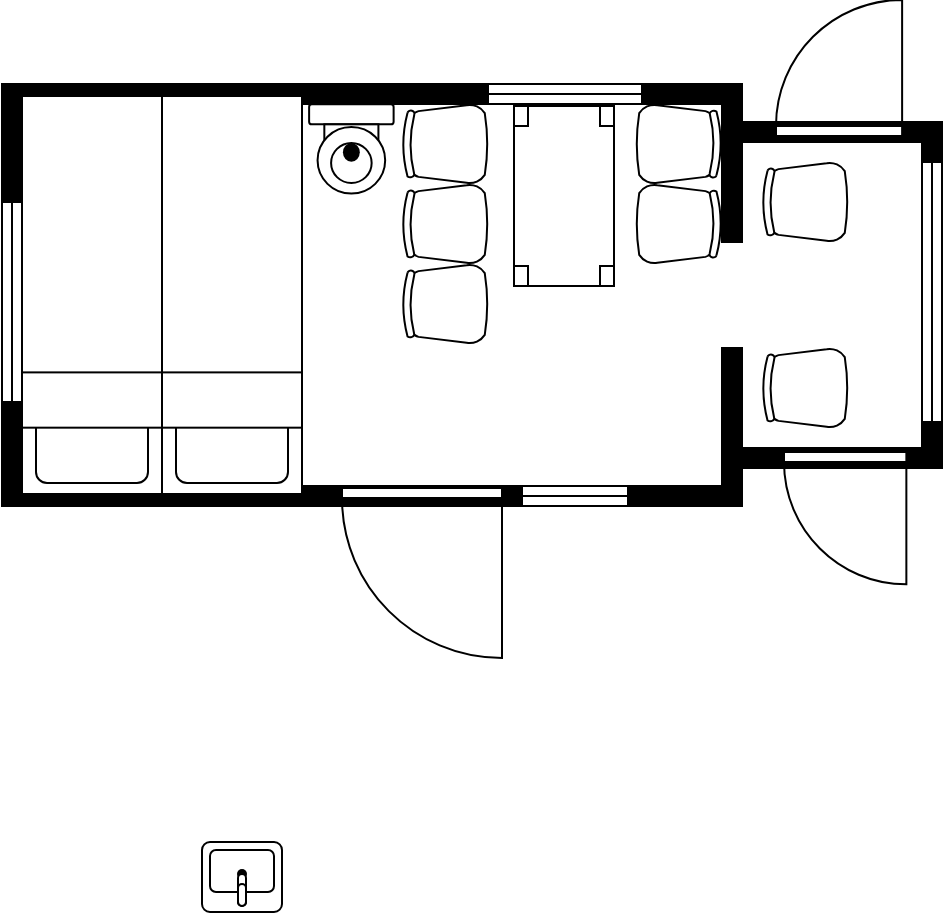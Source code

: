 <mxfile version="21.6.5" type="github">
  <diagram name="Page-1" id="38b20595-45e3-9b7f-d5ca-b57f44c5b66d">
    <mxGraphModel dx="929" dy="512" grid="1" gridSize="10" guides="1" tooltips="1" connect="1" arrows="1" fold="1" page="1" pageScale="1" pageWidth="1100" pageHeight="850" background="none" math="0" shadow="0">
      <root>
        <mxCell id="0" />
        <mxCell id="1" parent="0" />
        <mxCell id="48ef80bc37b76060-282" value="" style="verticalLabelPosition=bottom;html=1;verticalAlign=top;align=center;strokeWidth=1;shape=mxgraph.floorplan.office_chair;shadow=0;direction=north;rounded=0;comic=0;fontFamily=Verdana;fontSize=12;" parent="1" vertex="1">
          <mxGeometry x="510" y="120" width="43" height="40" as="geometry" />
        </mxCell>
        <mxCell id="48ef80bc37b76060-367" value="" style="verticalLabelPosition=bottom;html=1;verticalAlign=top;align=center;strokeWidth=1;shape=mxgraph.floorplan.toilet;rounded=0;shadow=0;comic=0;fontFamily=Verdana;fontSize=12;rotation=-90;direction=south;" parent="1" vertex="1">
          <mxGeometry x="282.37" y="92.37" width="44.63" height="42.25" as="geometry" />
        </mxCell>
        <mxCell id="3eTyqjwDXmJSfh1y4jel-6" value="" style="verticalLabelPosition=bottom;html=1;verticalAlign=top;align=center;shape=mxgraph.floorplan.wall;fillColor=strokeColor;" vertex="1" parent="1">
          <mxGeometry x="130" y="81" width="360" height="10" as="geometry" />
        </mxCell>
        <mxCell id="3eTyqjwDXmJSfh1y4jel-7" value="" style="verticalLabelPosition=bottom;html=1;verticalAlign=top;align=center;shape=mxgraph.floorplan.wall;fillColor=strokeColor;direction=south;" vertex="1" parent="1">
          <mxGeometry x="130" y="90" width="10" height="200" as="geometry" />
        </mxCell>
        <mxCell id="3eTyqjwDXmJSfh1y4jel-8" value="" style="verticalLabelPosition=bottom;html=1;verticalAlign=top;align=center;shape=mxgraph.floorplan.wall;fillColor=strokeColor;" vertex="1" parent="1">
          <mxGeometry x="130" y="282" width="360" height="10" as="geometry" />
        </mxCell>
        <mxCell id="3eTyqjwDXmJSfh1y4jel-9" value="" style="verticalLabelPosition=bottom;html=1;verticalAlign=top;align=center;shape=mxgraph.floorplan.wall;fillColor=strokeColor;direction=south;" vertex="1" parent="1">
          <mxGeometry x="490" y="81" width="10" height="79" as="geometry" />
        </mxCell>
        <mxCell id="3eTyqjwDXmJSfh1y4jel-10" value="" style="verticalLabelPosition=bottom;html=1;verticalAlign=top;align=center;shape=mxgraph.floorplan.wall;fillColor=strokeColor;direction=south;" vertex="1" parent="1">
          <mxGeometry x="490" y="213" width="10" height="79" as="geometry" />
        </mxCell>
        <mxCell id="3eTyqjwDXmJSfh1y4jel-11" value="" style="verticalLabelPosition=bottom;html=1;verticalAlign=top;align=center;strokeWidth=1;shape=mxgraph.floorplan.office_chair;shadow=0;direction=north;rounded=0;comic=0;fontFamily=Verdana;fontSize=12;" vertex="1" parent="1">
          <mxGeometry x="510" y="213" width="43" height="40" as="geometry" />
        </mxCell>
        <mxCell id="3eTyqjwDXmJSfh1y4jel-12" value="" style="verticalLabelPosition=bottom;html=1;verticalAlign=top;align=center;shape=mxgraph.floorplan.wall;fillColor=strokeColor;" vertex="1" parent="1">
          <mxGeometry x="500" y="100" width="100" height="10" as="geometry" />
        </mxCell>
        <mxCell id="3eTyqjwDXmJSfh1y4jel-13" value="" style="verticalLabelPosition=bottom;html=1;verticalAlign=top;align=center;shape=mxgraph.floorplan.wall;fillColor=strokeColor;" vertex="1" parent="1">
          <mxGeometry x="500" y="263" width="100" height="10" as="geometry" />
        </mxCell>
        <mxCell id="3eTyqjwDXmJSfh1y4jel-14" value="" style="verticalLabelPosition=bottom;html=1;verticalAlign=top;align=center;shape=mxgraph.floorplan.wall;fillColor=strokeColor;direction=south;" vertex="1" parent="1">
          <mxGeometry x="590" y="101" width="10" height="169" as="geometry" />
        </mxCell>
        <mxCell id="3eTyqjwDXmJSfh1y4jel-15" value="" style="verticalLabelPosition=bottom;html=1;verticalAlign=top;align=center;strokeWidth=1;shape=mxgraph.floorplan.office_chair;shadow=0;direction=south;rounded=0;comic=0;fontFamily=Verdana;fontSize=12;" vertex="1" parent="1">
          <mxGeometry x="447" y="91" width="43" height="40" as="geometry" />
        </mxCell>
        <mxCell id="3eTyqjwDXmJSfh1y4jel-16" value="" style="verticalLabelPosition=bottom;html=1;verticalAlign=top;align=center;strokeWidth=1;shape=mxgraph.floorplan.office_chair;shadow=0;direction=south;rounded=0;comic=0;fontFamily=Verdana;fontSize=12;" vertex="1" parent="1">
          <mxGeometry x="447" y="131" width="43" height="40" as="geometry" />
        </mxCell>
        <mxCell id="3eTyqjwDXmJSfh1y4jel-18" value="" style="verticalLabelPosition=bottom;html=1;verticalAlign=top;align=center;strokeWidth=1;shape=mxgraph.floorplan.office_chair;shadow=0;direction=north;rounded=0;comic=0;fontFamily=Verdana;fontSize=12;" vertex="1" parent="1">
          <mxGeometry x="330" y="91" width="43" height="40" as="geometry" />
        </mxCell>
        <mxCell id="3eTyqjwDXmJSfh1y4jel-19" value="" style="verticalLabelPosition=bottom;html=1;verticalAlign=top;align=center;strokeWidth=1;shape=mxgraph.floorplan.office_chair;shadow=0;direction=north;rounded=0;comic=0;fontFamily=Verdana;fontSize=12;" vertex="1" parent="1">
          <mxGeometry x="330" y="131" width="43" height="40" as="geometry" />
        </mxCell>
        <mxCell id="3eTyqjwDXmJSfh1y4jel-20" value="" style="verticalLabelPosition=bottom;html=1;verticalAlign=top;align=center;strokeWidth=1;shape=mxgraph.floorplan.office_chair;shadow=0;direction=north;rounded=0;comic=0;fontFamily=Verdana;fontSize=12;" vertex="1" parent="1">
          <mxGeometry x="330" y="171" width="43" height="40" as="geometry" />
        </mxCell>
        <mxCell id="3eTyqjwDXmJSfh1y4jel-21" value="" style="verticalLabelPosition=bottom;html=1;verticalAlign=top;align=center;shape=mxgraph.floorplan.doorRight;aspect=fixed;" vertex="1" parent="1">
          <mxGeometry x="300" y="283" width="80" height="85" as="geometry" />
        </mxCell>
        <mxCell id="3eTyqjwDXmJSfh1y4jel-22" value="" style="verticalLabelPosition=bottom;html=1;verticalAlign=top;align=center;shape=mxgraph.floorplan.bed_single;direction=west;" vertex="1" parent="1">
          <mxGeometry x="140" y="87" width="70" height="199" as="geometry" />
        </mxCell>
        <mxCell id="3eTyqjwDXmJSfh1y4jel-23" value="" style="verticalLabelPosition=bottom;html=1;verticalAlign=top;align=center;shape=mxgraph.floorplan.table;direction=south;" vertex="1" parent="1">
          <mxGeometry x="386" y="92" width="50" height="90" as="geometry" />
        </mxCell>
        <mxCell id="3eTyqjwDXmJSfh1y4jel-24" value="" style="verticalLabelPosition=bottom;html=1;verticalAlign=top;align=center;shape=mxgraph.floorplan.bed_single;direction=west;" vertex="1" parent="1">
          <mxGeometry x="210" y="87" width="70" height="199" as="geometry" />
        </mxCell>
        <mxCell id="3eTyqjwDXmJSfh1y4jel-26" value="" style="verticalLabelPosition=bottom;html=1;verticalAlign=top;align=center;shape=mxgraph.floorplan.sink_22;direction=west;" vertex="1" parent="1">
          <mxGeometry x="230" y="460" width="40" height="35" as="geometry" />
        </mxCell>
        <mxCell id="3eTyqjwDXmJSfh1y4jel-27" value="" style="verticalLabelPosition=bottom;html=1;verticalAlign=top;align=center;shape=mxgraph.floorplan.window;" vertex="1" parent="1">
          <mxGeometry x="373" y="81" width="77" height="10" as="geometry" />
        </mxCell>
        <mxCell id="3eTyqjwDXmJSfh1y4jel-28" value="" style="verticalLabelPosition=bottom;html=1;verticalAlign=top;align=center;shape=mxgraph.floorplan.window;direction=south;" vertex="1" parent="1">
          <mxGeometry x="590" y="120" width="10" height="130" as="geometry" />
        </mxCell>
        <mxCell id="3eTyqjwDXmJSfh1y4jel-29" value="" style="verticalLabelPosition=bottom;html=1;verticalAlign=top;align=center;shape=mxgraph.floorplan.doorRight;aspect=fixed;" vertex="1" parent="1">
          <mxGeometry x="521" y="265" width="61.18" height="65" as="geometry" />
        </mxCell>
        <mxCell id="3eTyqjwDXmJSfh1y4jel-32" value="" style="verticalLabelPosition=bottom;html=1;verticalAlign=top;align=center;shape=mxgraph.floorplan.doorLeft;aspect=fixed;direction=west;" vertex="1" parent="1">
          <mxGeometry x="517" y="40" width="63.06" height="67" as="geometry" />
        </mxCell>
        <mxCell id="3eTyqjwDXmJSfh1y4jel-33" value="" style="verticalLabelPosition=bottom;html=1;verticalAlign=top;align=center;shape=mxgraph.floorplan.window;" vertex="1" parent="1">
          <mxGeometry x="390" y="282" width="53" height="10" as="geometry" />
        </mxCell>
        <mxCell id="3eTyqjwDXmJSfh1y4jel-34" value="" style="verticalLabelPosition=bottom;html=1;verticalAlign=top;align=center;shape=mxgraph.floorplan.window;direction=south;" vertex="1" parent="1">
          <mxGeometry x="130" y="140" width="10" height="100" as="geometry" />
        </mxCell>
      </root>
    </mxGraphModel>
  </diagram>
</mxfile>
